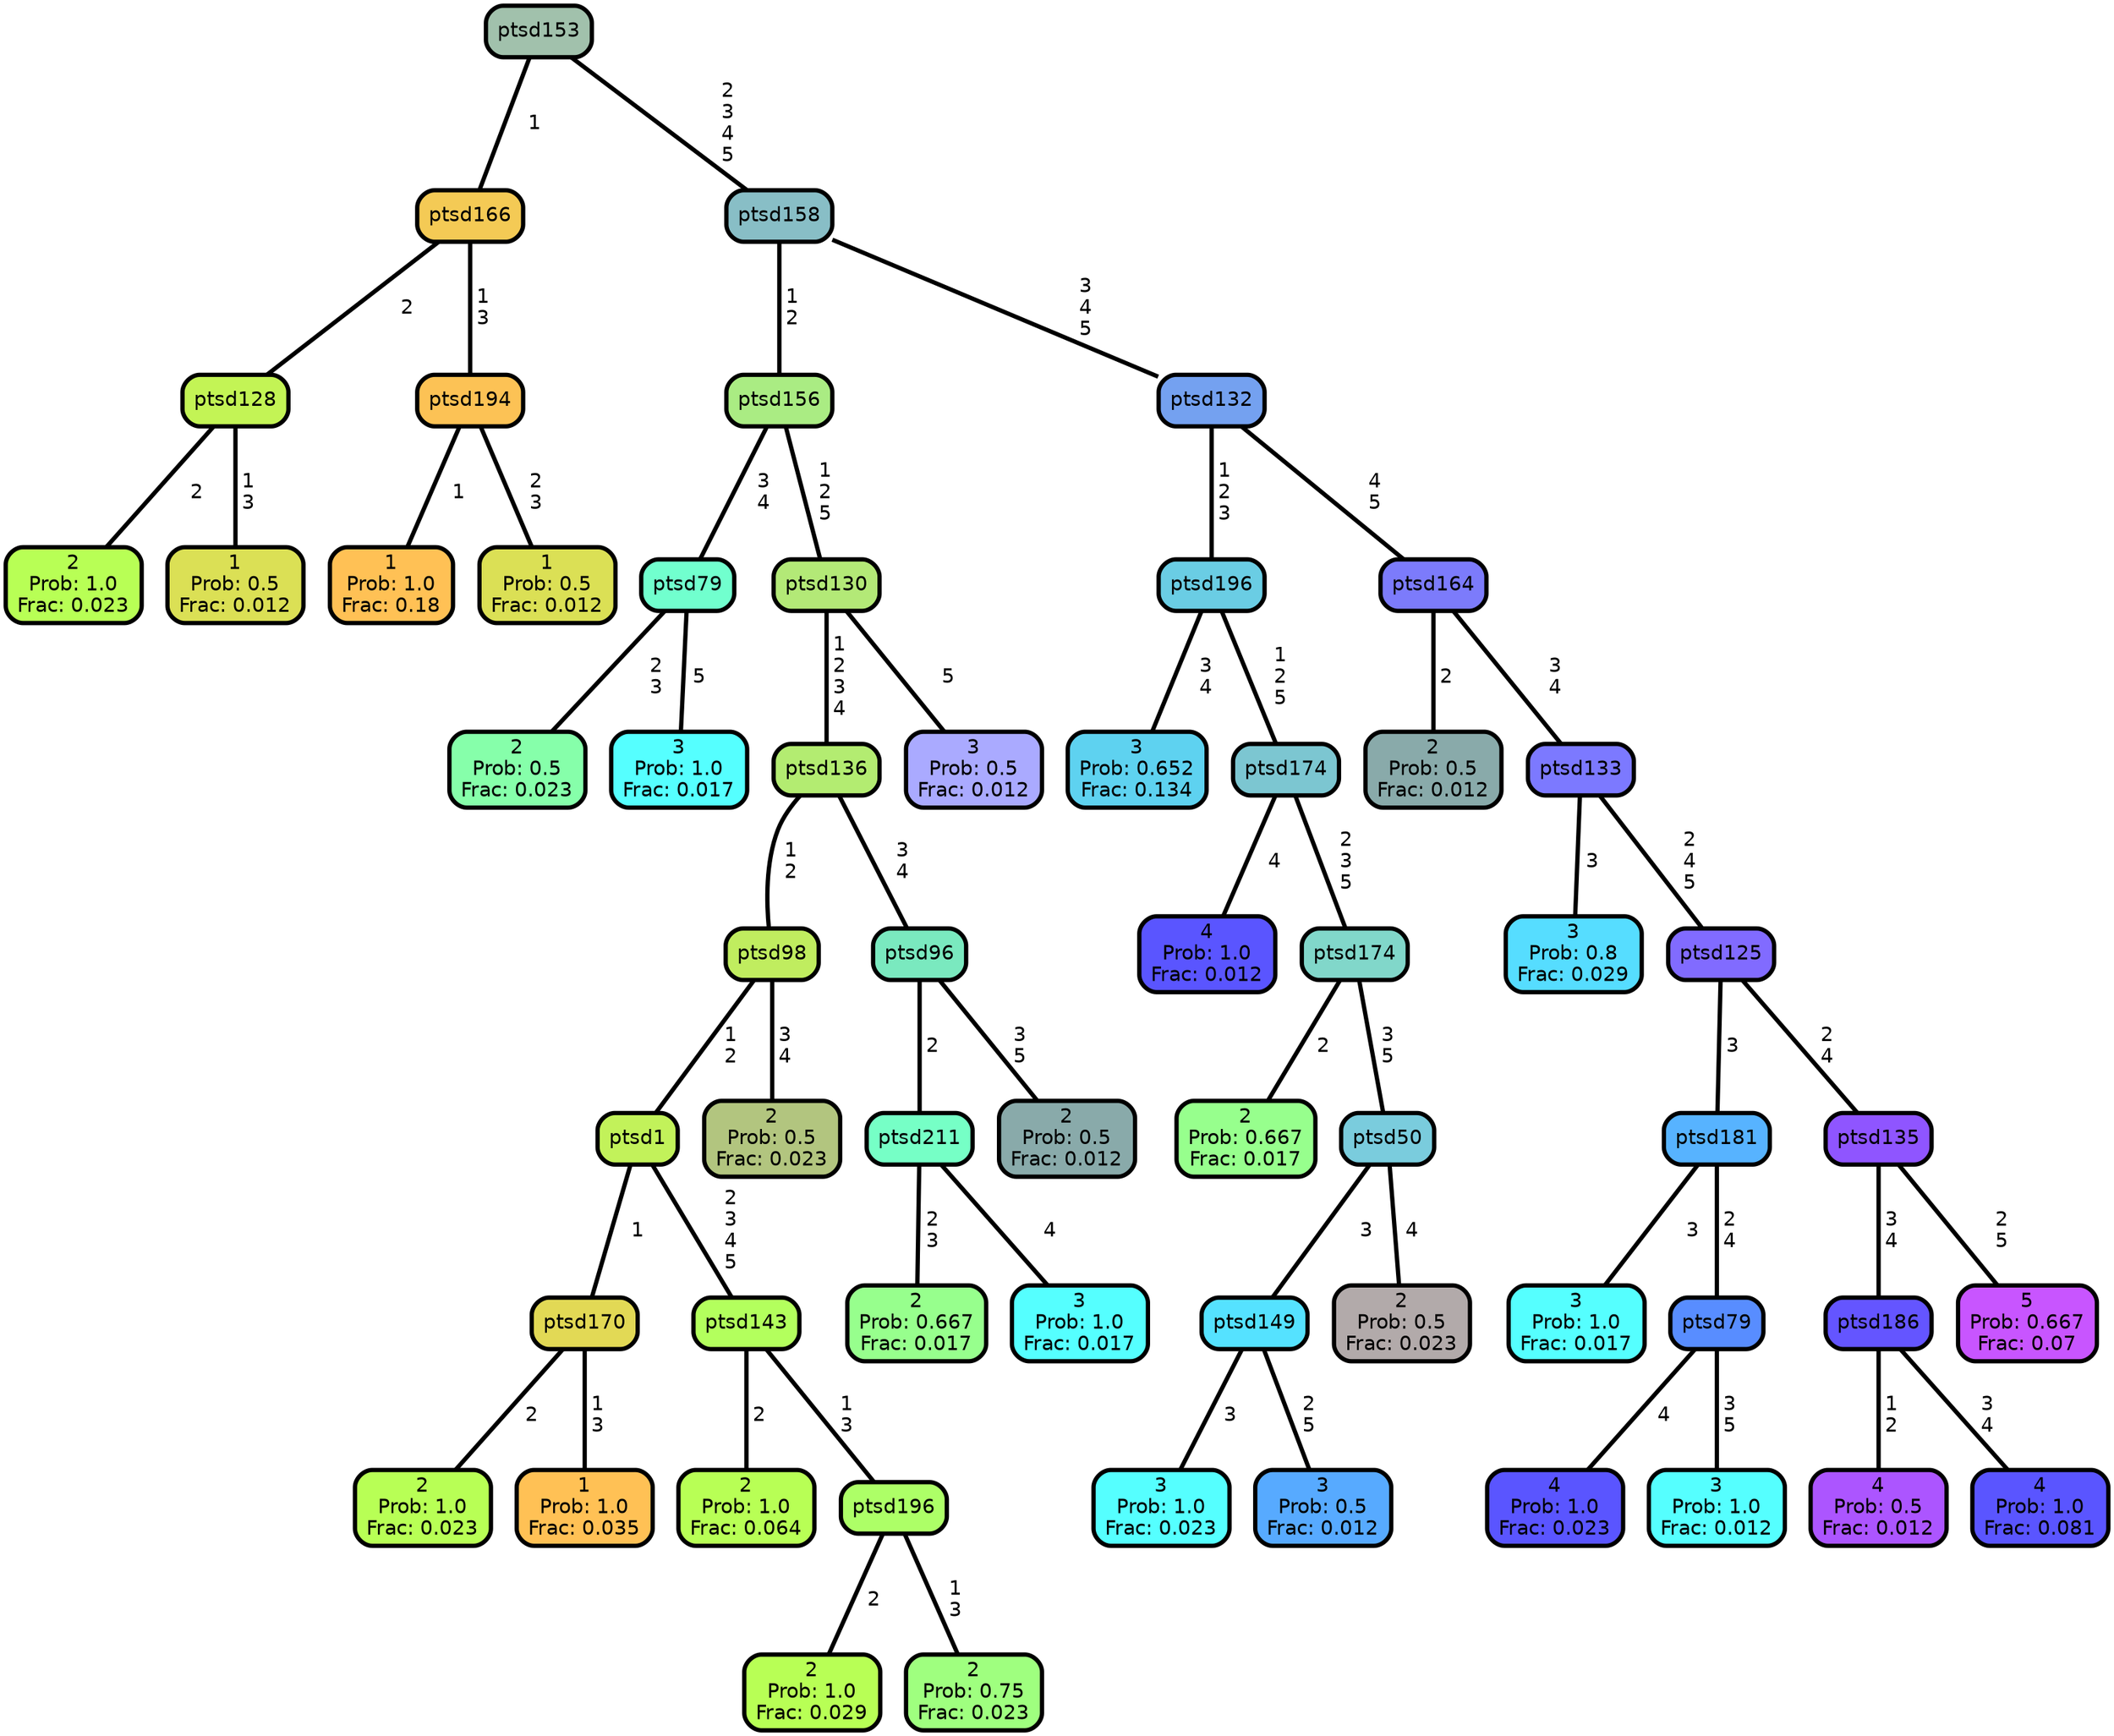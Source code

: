 graph Tree {
node [shape=box, style="filled, rounded",color="black",penwidth="3",fontcolor="black",                 fontname=helvetica] ;
graph [ranksep="0 equally", splines=straight,                 bgcolor=transparent, dpi=200] ;
edge [fontname=helvetica, color=black] ;
0 [label="2
Prob: 1.0
Frac: 0.023", fillcolor="#b8ff55"] ;
1 [label="ptsd128", fillcolor="#c3f455"] ;
2 [label="1
Prob: 0.5
Frac: 0.012", fillcolor="#dbe055"] ;
3 [label="ptsd166", fillcolor="#f4ca55"] ;
4 [label="1
Prob: 1.0
Frac: 0.18", fillcolor="#ffc155"] ;
5 [label="ptsd194", fillcolor="#fcc255"] ;
6 [label="1
Prob: 0.5
Frac: 0.012", fillcolor="#dbe055"] ;
7 [label="ptsd153", fillcolor="#a1c1ac"] ;
8 [label="2
Prob: 0.5
Frac: 0.023", fillcolor="#86ffaa"] ;
9 [label="ptsd79", fillcolor="#71ffce"] ;
10 [label="3
Prob: 1.0
Frac: 0.017", fillcolor="#55ffff"] ;
11 [label="ptsd156", fillcolor="#aaec83"] ;
12 [label="2
Prob: 1.0
Frac: 0.023", fillcolor="#b8ff55"] ;
13 [label="ptsd170", fillcolor="#e2d955"] ;
14 [label="1
Prob: 1.0
Frac: 0.035", fillcolor="#ffc155"] ;
15 [label="ptsd1", fillcolor="#c2f25a"] ;
16 [label="2
Prob: 1.0
Frac: 0.064", fillcolor="#b8ff55"] ;
17 [label="ptsd143", fillcolor="#b3ff5d"] ;
18 [label="2
Prob: 1.0
Frac: 0.029", fillcolor="#b8ff55"] ;
19 [label="ptsd196", fillcolor="#adff67"] ;
20 [label="2
Prob: 0.75
Frac: 0.023", fillcolor="#9fff7f"] ;
21 [label="ptsd98", fillcolor="#c0ed5f"] ;
22 [label="2
Prob: 0.5
Frac: 0.023", fillcolor="#b2c57f"] ;
23 [label="ptsd136", fillcolor="#b3ec71"] ;
24 [label="2
Prob: 0.667
Frac: 0.017", fillcolor="#97ff8d"] ;
25 [label="ptsd211", fillcolor="#76ffc6"] ;
26 [label="3
Prob: 1.0
Frac: 0.017", fillcolor="#55ffff"] ;
27 [label="ptsd96", fillcolor="#7ae9bf"] ;
28 [label="2
Prob: 0.5
Frac: 0.012", fillcolor="#89aaaa"] ;
29 [label="ptsd130", fillcolor="#b3e977"] ;
30 [label="3
Prob: 0.5
Frac: 0.012", fillcolor="#aaaaff"] ;
31 [label="ptsd158", fillcolor="#88bec6"] ;
32 [label="3
Prob: 0.652
Frac: 0.134", fillcolor="#5ed2f0"] ;
33 [label="ptsd196", fillcolor="#6acde4"] ;
34 [label="4
Prob: 1.0
Frac: 0.012", fillcolor="#5a55ff"] ;
35 [label="ptsd174", fillcolor="#7cc6d1"] ;
36 [label="2
Prob: 0.667
Frac: 0.017", fillcolor="#97ff8d"] ;
37 [label="ptsd174", fillcolor="#81d7ca"] ;
38 [label="3
Prob: 1.0
Frac: 0.023", fillcolor="#55ffff"] ;
39 [label="ptsd149", fillcolor="#55e2ff"] ;
40 [label="3
Prob: 0.5
Frac: 0.012", fillcolor="#57aaff"] ;
41 [label="ptsd50", fillcolor="#7accdd"] ;
42 [label="2
Prob: 0.5
Frac: 0.023", fillcolor="#b2aaaa"] ;
43 [label="ptsd132", fillcolor="#74a1f0"] ;
44 [label="2
Prob: 0.5
Frac: 0.012", fillcolor="#89aaaa"] ;
45 [label="ptsd164", fillcolor="#7c7bfb"] ;
46 [label="3
Prob: 0.8
Frac: 0.029", fillcolor="#56ddff"] ;
47 [label="ptsd133", fillcolor="#7c79ff"] ;
48 [label="3
Prob: 1.0
Frac: 0.017", fillcolor="#55ffff"] ;
49 [label="ptsd181", fillcolor="#57b3ff"] ;
50 [label="4
Prob: 1.0
Frac: 0.023", fillcolor="#5a55ff"] ;
51 [label="ptsd79", fillcolor="#588dff"] ;
52 [label="3
Prob: 1.0
Frac: 0.012", fillcolor="#55ffff"] ;
53 [label="ptsd125", fillcolor="#816bff"] ;
54 [label="4
Prob: 0.5
Frac: 0.012", fillcolor="#ac55ff"] ;
55 [label="ptsd186", fillcolor="#6455ff"] ;
56 [label="4
Prob: 1.0
Frac: 0.081", fillcolor="#5a55ff"] ;
57 [label="ptsd135", fillcolor="#8f55ff"] ;
58 [label="5
Prob: 0.667
Frac: 0.07", fillcolor="#c855ff"] ;
1 -- 0 [label=" 2",penwidth=3] ;
1 -- 2 [label=" 1\n 3",penwidth=3] ;
3 -- 1 [label=" 2",penwidth=3] ;
3 -- 5 [label=" 1\n 3",penwidth=3] ;
5 -- 4 [label=" 1",penwidth=3] ;
5 -- 6 [label=" 2\n 3",penwidth=3] ;
7 -- 3 [label=" 1",penwidth=3] ;
7 -- 31 [label=" 2\n 3\n 4\n 5",penwidth=3] ;
9 -- 8 [label=" 2\n 3",penwidth=3] ;
9 -- 10 [label=" 5",penwidth=3] ;
11 -- 9 [label=" 3\n 4",penwidth=3] ;
11 -- 29 [label=" 1\n 2\n 5",penwidth=3] ;
13 -- 12 [label=" 2",penwidth=3] ;
13 -- 14 [label=" 1\n 3",penwidth=3] ;
15 -- 13 [label=" 1",penwidth=3] ;
15 -- 17 [label=" 2\n 3\n 4\n 5",penwidth=3] ;
17 -- 16 [label=" 2",penwidth=3] ;
17 -- 19 [label=" 1\n 3",penwidth=3] ;
19 -- 18 [label=" 2",penwidth=3] ;
19 -- 20 [label=" 1\n 3",penwidth=3] ;
21 -- 15 [label=" 1\n 2",penwidth=3] ;
21 -- 22 [label=" 3\n 4",penwidth=3] ;
23 -- 21 [label=" 1\n 2",penwidth=3] ;
23 -- 27 [label=" 3\n 4",penwidth=3] ;
25 -- 24 [label=" 2\n 3",penwidth=3] ;
25 -- 26 [label=" 4",penwidth=3] ;
27 -- 25 [label=" 2",penwidth=3] ;
27 -- 28 [label=" 3\n 5",penwidth=3] ;
29 -- 23 [label=" 1\n 2\n 3\n 4",penwidth=3] ;
29 -- 30 [label=" 5",penwidth=3] ;
31 -- 11 [label=" 1\n 2",penwidth=3] ;
31 -- 43 [label=" 3\n 4\n 5",penwidth=3] ;
33 -- 32 [label=" 3\n 4",penwidth=3] ;
33 -- 35 [label=" 1\n 2\n 5",penwidth=3] ;
35 -- 34 [label=" 4",penwidth=3] ;
35 -- 37 [label=" 2\n 3\n 5",penwidth=3] ;
37 -- 36 [label=" 2",penwidth=3] ;
37 -- 41 [label=" 3\n 5",penwidth=3] ;
39 -- 38 [label=" 3",penwidth=3] ;
39 -- 40 [label=" 2\n 5",penwidth=3] ;
41 -- 39 [label=" 3",penwidth=3] ;
41 -- 42 [label=" 4",penwidth=3] ;
43 -- 33 [label=" 1\n 2\n 3",penwidth=3] ;
43 -- 45 [label=" 4\n 5",penwidth=3] ;
45 -- 44 [label=" 2",penwidth=3] ;
45 -- 47 [label=" 3\n 4",penwidth=3] ;
47 -- 46 [label=" 3",penwidth=3] ;
47 -- 53 [label=" 2\n 4\n 5",penwidth=3] ;
49 -- 48 [label=" 3",penwidth=3] ;
49 -- 51 [label=" 2\n 4",penwidth=3] ;
51 -- 50 [label=" 4",penwidth=3] ;
51 -- 52 [label=" 3\n 5",penwidth=3] ;
53 -- 49 [label=" 3",penwidth=3] ;
53 -- 57 [label=" 2\n 4",penwidth=3] ;
55 -- 54 [label=" 1\n 2",penwidth=3] ;
55 -- 56 [label=" 3\n 4",penwidth=3] ;
57 -- 55 [label=" 3\n 4",penwidth=3] ;
57 -- 58 [label=" 2\n 5",penwidth=3] ;
{rank = same;}}